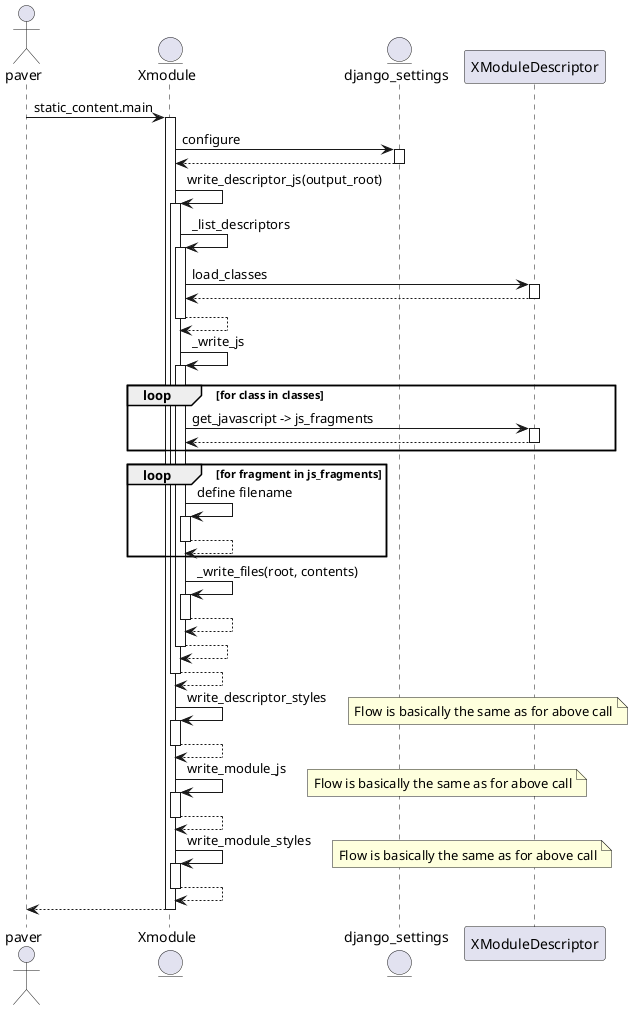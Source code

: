 @startuml
autoactivate on

actor paver
entity Xmodule
entity django_settings

paver -> Xmodule : static_content.main
    Xmodule -> django_settings : configure
    return
    Xmodule -> Xmodule : write_descriptor_js(output_root)
        Xmodule -> Xmodule : _list_descriptors
            Xmodule -> XModuleDescriptor : load_classes
            return
        return
        Xmodule -> Xmodule : _write_js
            loop for class in classes
                Xmodule -> XModuleDescriptor : get_javascript -> js_fragments
                return
            end
            loop for fragment in js_fragments
                Xmodule -> Xmodule : define filename
                return
            end
            Xmodule -> Xmodule : _write_files(root, contents)
            return
        return
    return

    Xmodule -> Xmodule : write_descriptor_styles
        note right : Flow is basically the same as for above call
    return

    Xmodule -> Xmodule : write_module_js
        note right : Flow is basically the same as for above call
    return

    Xmodule -> Xmodule : write_module_styles
        note right : Flow is basically the same as for above call
    return

return

@enduml
